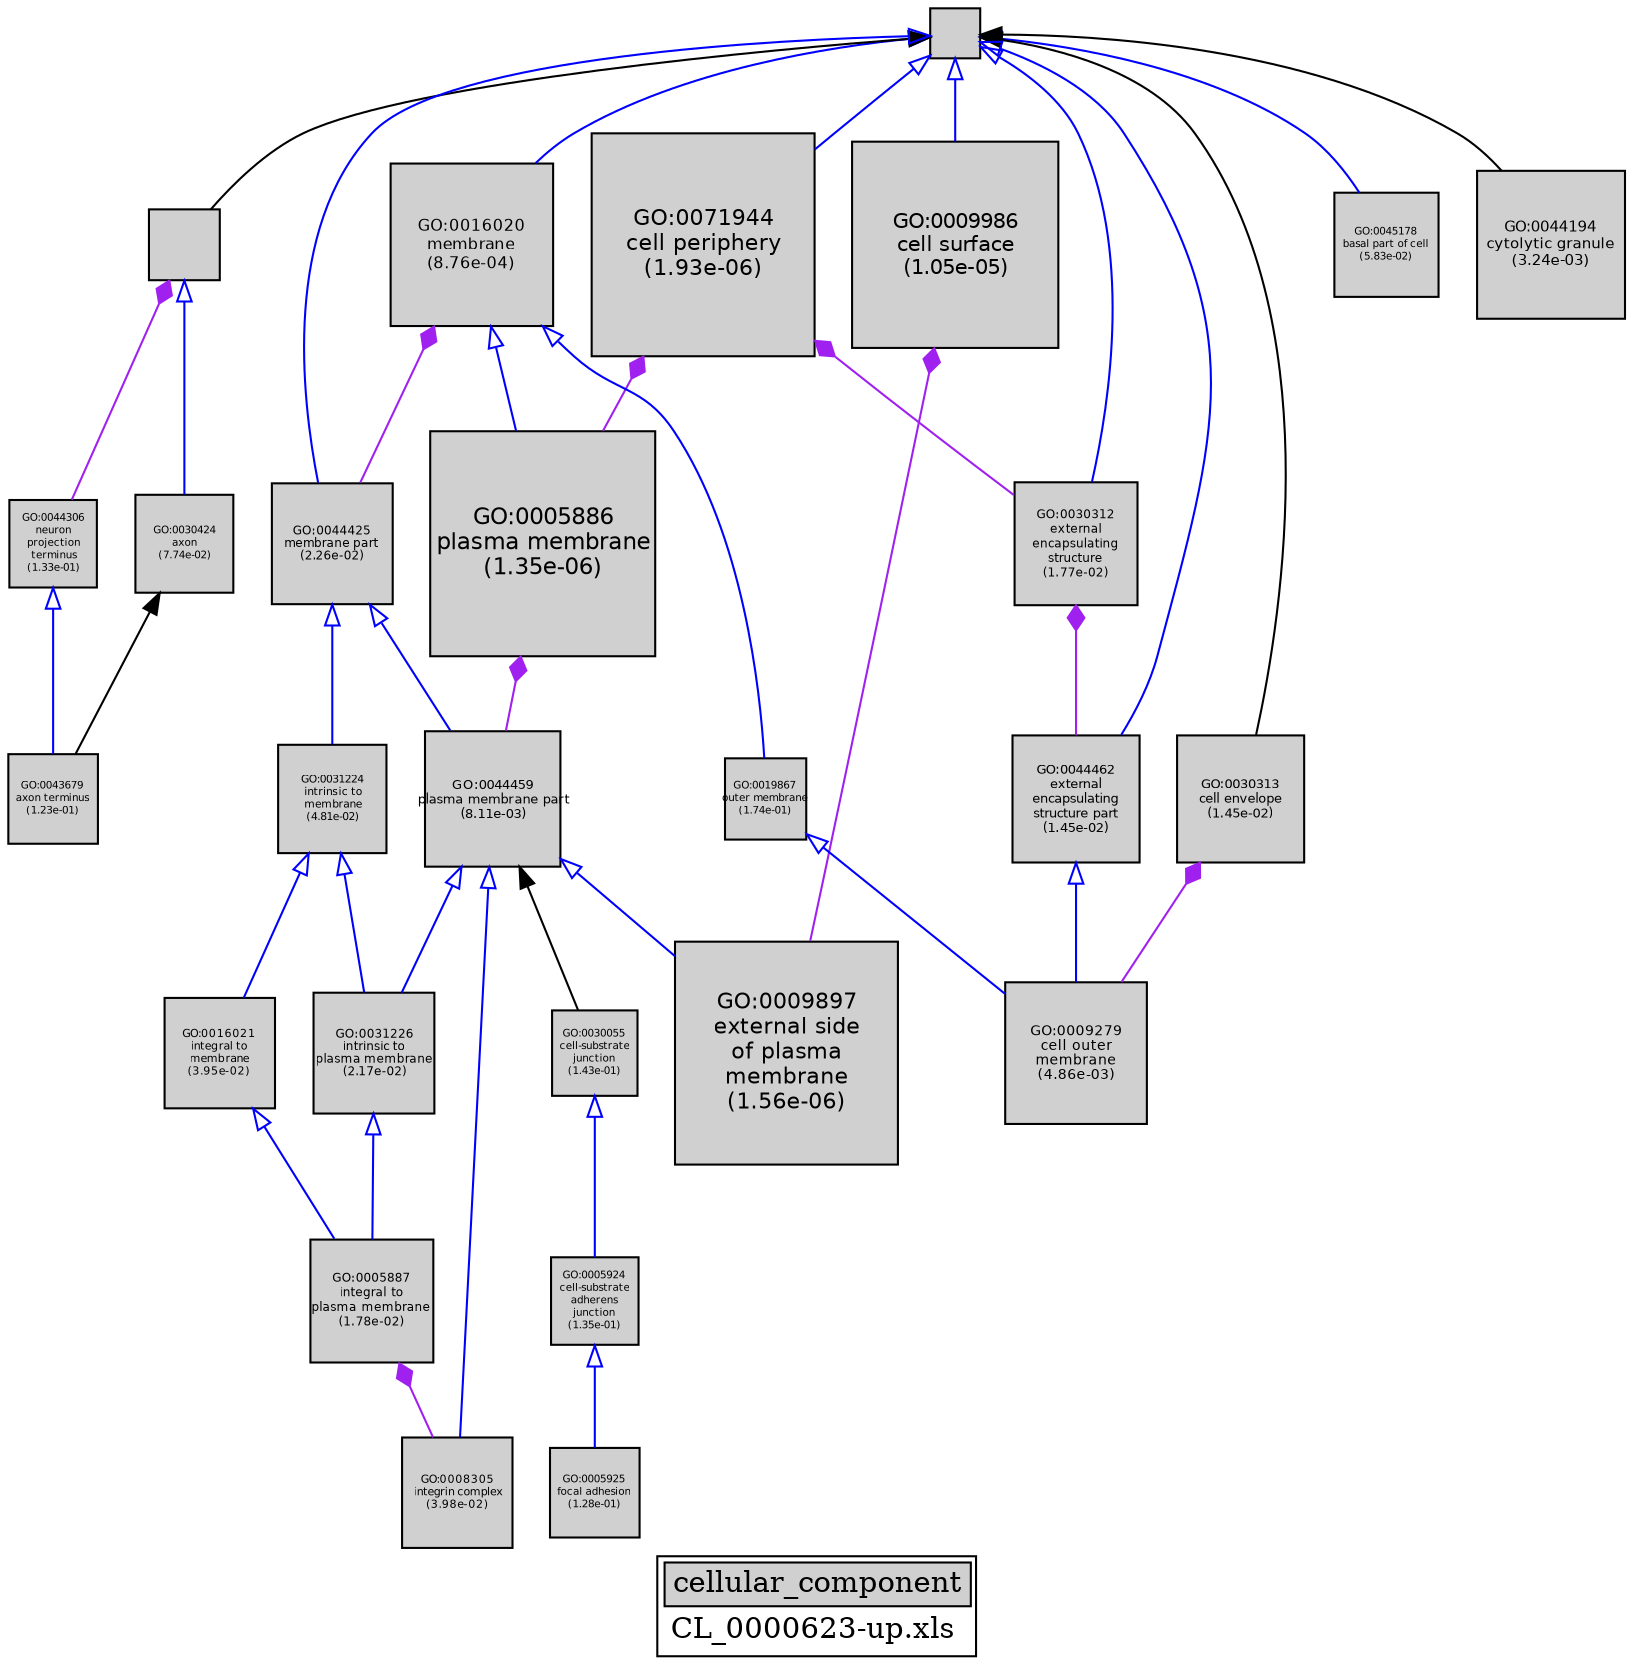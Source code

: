 digraph "cellular_component" {
graph [ bgcolor = "#FFFFFF", label = <<TABLE COLOR="black" BGCOLOR="white"><TR><TD COLSPAN="2" BGCOLOR="#D0D0D0"><FONT COLOR="black">cellular_component</FONT></TD></TR><TR><TD BORDER="0">CL_0000623-up.xls</TD></TR></TABLE>> ];
node [ fontname = "Helvetica" ];

subgraph "nodes" {

node [ style = "filled", fixedsize = "true", width = 1, shape = "box", fontsize = 9, fillcolor = "#D0D0D0", fontcolor = "black", color = "black" ];

"GO:0044306" [ URL = "#GO:0044306", label = <<TABLE BORDER="0"><TR><TD>GO:0044306<BR/>neuron<BR/>projection<BR/>terminus<BR/>(1.33e-01)</TD></TR></TABLE>>, width = 0.586364072907, shape = "box", fontsize = 5.0, height = 0.586364072907 ];
"GO:0005887" [ URL = "#GO:0005887", label = <<TABLE BORDER="0"><TR><TD>GO:0005887<BR/>integral to<BR/>plasma membrane<BR/>(1.78e-02)</TD></TR></TABLE>>, width = 0.822983417719, shape = "box", fontsize = 5.92548060758, height = 0.822983417719 ];
"GO:0031226" [ URL = "#GO:0031226", label = <<TABLE BORDER="0"><TR><TD>GO:0031226<BR/>intrinsic to<BR/>plasma membrane<BR/>(2.17e-02)</TD></TR></TABLE>>, width = 0.802839890996, shape = "box", fontsize = 5.78044721517, height = 0.802839890996 ];
"GO:0005924" [ URL = "#GO:0005924", label = <<TABLE BORDER="0"><TR><TD>GO:0005924<BR/>cell-substrate<BR/>adherens<BR/>junction<BR/>(1.35e-01)</TD></TR></TABLE>>, width = 0.584873352114, shape = "box", fontsize = 5.0, height = 0.584873352114 ];
"GO:0005925" [ URL = "#GO:0005925", label = <<TABLE BORDER="0"><TR><TD>GO:0005925<BR/>focal adhesion<BR/>(1.28e-01)</TD></TR></TABLE>>, width = 0.592474105257, shape = "box", fontsize = 5.0, height = 0.592474105257 ];
"GO:0008305" [ URL = "#GO:0008305", label = <<TABLE BORDER="0"><TR><TD>GO:0008305<BR/>integrin complex<BR/>(3.98e-02)</TD></TR></TABLE>>, width = 0.737803655396, shape = "box", fontsize = 5.31218631885, height = 0.737803655396 ];
"GO:0043679" [ URL = "#GO:0043679", label = <<TABLE BORDER="0"><TR><TD>GO:0043679<BR/>axon terminus<BR/>(1.23e-01)</TD></TR></TABLE>>, width = 0.597220413102, shape = "box", fontsize = 5.0, height = 0.597220413102 ];
"GO:0031224" [ URL = "#GO:0031224", label = <<TABLE BORDER="0"><TR><TD>GO:0031224<BR/>intrinsic to<BR/>membrane<BR/>(4.81e-02)</TD></TR></TABLE>>, width = 0.71629919902, shape = "box", fontsize = 5.15735423294, height = 0.71629919902 ];
"GO:0005886" [ URL = "#GO:0005886", label = <<TABLE BORDER="0"><TR><TD>GO:0005886<BR/>plasma membrane<BR/>(1.35e-06)</TD></TR></TABLE>>, width = 1.5, shape = "box", fontsize = 10.8, height = 1.5 ];
"GO:0071944" [ URL = "#GO:0071944", label = <<TABLE BORDER="0"><TR><TD>GO:0071944<BR/>cell periphery<BR/>(1.93e-06)</TD></TR></TABLE>>, width = 1.48006366887, shape = "box", fontsize = 10.6564584159, height = 1.48006366887 ];
"GO:0009986" [ URL = "#GO:0009986", label = <<TABLE BORDER="0"><TR><TD>GO:0009986<BR/>cell surface<BR/>(1.05e-05)</TD></TR></TABLE>>, width = 1.38186839088, shape = "box", fontsize = 9.94945241432, height = 1.38186839088 ];
"GO:0045178" [ URL = "#GO:0045178", label = <<TABLE BORDER="0"><TR><TD>GO:0045178<BR/>basal part of cell<BR/>(5.83e-02)</TD></TR></TABLE>>, width = 0.693482808684, shape = "box", fontsize = 5.0, height = 0.693482808684 ];
"GO:0019867" [ URL = "#GO:0019867", label = <<TABLE BORDER="0"><TR><TD>GO:0019867<BR/>outer membrane<BR/>(1.74e-01)</TD></TR></TABLE>>, width = 0.547977610117, shape = "box", fontsize = 5.0, height = 0.547977610117 ];
"GO:0016020" [ URL = "#GO:0016020", label = <<TABLE BORDER="0"><TR><TD>GO:0016020<BR/>membrane<BR/>(8.76e-04)</TD></TR></TABLE>>, width = 1.08484125699, shape = "box", fontsize = 7.81085705033, height = 1.08484125699 ];
"GO:0009897" [ URL = "#GO:0009897", label = <<TABLE BORDER="0"><TR><TD>GO:0009897<BR/>external side<BR/>of plasma<BR/>membrane<BR/>(1.56e-06)</TD></TR></TABLE>>, width = 1.4921713059, shape = "box", fontsize = 10.7436334025, height = 1.4921713059 ];
"GO:0016021" [ URL = "#GO:0016021", label = <<TABLE BORDER="0"><TR><TD>GO:0016021<BR/>integral to<BR/>membrane<BR/>(3.95e-02)</TD></TR></TABLE>>, width = 0.738697609016, shape = "box", fontsize = 5.31862278491, height = 0.738697609016 ];
"GO:0043005" [ URL = "#GO:0043005", label = "", width = 0.473398755019, shape = "box", height = 0.473398755019 ];
"GO:0030424" [ URL = "#GO:0030424", label = <<TABLE BORDER="0"><TR><TD>GO:0030424<BR/>axon<BR/>(7.74e-02)</TD></TR></TABLE>>, width = 0.65884098021, shape = "box", fontsize = 5.0, height = 0.65884098021 ];
"GO:0044464" [ URL = "#GO:0044464", label = "", width = 0.328282731547, shape = "box", height = 0.328282731547 ];
"GO:0044194" [ URL = "#GO:0044194", label = <<TABLE BORDER="0"><TR><TD>GO:0044194<BR/>cytolytic granule<BR/>(3.24e-03)</TD></TR></TABLE>>, width = 0.979797810735, shape = "box", fontsize = 7.0545442373, height = 0.979797810735 ];
"GO:0044459" [ URL = "#GO:0044459", label = <<TABLE BORDER="0"><TR><TD>GO:0044459<BR/>plasma membrane part<BR/>(8.11e-03)</TD></TR></TABLE>>, width = 0.898877174449, shape = "box", fontsize = 6.47191565603, height = 0.898877174449 ];
"GO:0030055" [ URL = "#GO:0030055", label = <<TABLE BORDER="0"><TR><TD>GO:0030055<BR/>cell-substrate<BR/>junction<BR/>(1.43e-01)</TD></TR></TABLE>>, width = 0.576215300959, shape = "box", fontsize = 5.0, height = 0.576215300959 ];
"GO:0030312" [ URL = "#GO:0030312", label = <<TABLE BORDER="0"><TR><TD>GO:0030312<BR/>external<BR/>encapsulating<BR/>structure<BR/>(1.77e-02)</TD></TR></TABLE>>, width = 0.823784210666, shape = "box", fontsize = 5.93124631679, height = 0.823784210666 ];
"GO:0030313" [ URL = "#GO:0030313", label = <<TABLE BORDER="0"><TR><TD>GO:0030313<BR/>cell envelope<BR/>(1.45e-02)</TD></TR></TABLE>>, width = 0.843576657214, shape = "box", fontsize = 6.07375193194, height = 0.843576657214 ];
"GO:0044462" [ URL = "#GO:0044462", label = <<TABLE BORDER="0"><TR><TD>GO:0044462<BR/>external<BR/>encapsulating<BR/>structure part<BR/>(1.45e-02)</TD></TR></TABLE>>, width = 0.843576657214, shape = "box", fontsize = 6.07375193194, height = 0.843576657214 ];
"GO:0044425" [ URL = "#GO:0044425", label = <<TABLE BORDER="0"><TR><TD>GO:0044425<BR/>membrane part<BR/>(2.26e-02)</TD></TR></TABLE>>, width = 0.798855084582, shape = "box", fontsize = 5.75175660899, height = 0.798855084582 ];
"GO:0009279" [ URL = "#GO:0009279", label = <<TABLE BORDER="0"><TR><TD>GO:0009279<BR/>cell outer<BR/>membrane<BR/>(4.86e-03)</TD></TR></TABLE>>, width = 0.944950295616, shape = "box", fontsize = 6.80364212843, height = 0.944950295616 ];
}
subgraph "edges" {


edge [ dir = "back", weight = 1 ];
subgraph "regulates" {


edge [ color = "cyan", arrowtail = "none" ];
subgraph "positive" {


edge [ color = "green", arrowtail = "vee" ];
}
subgraph "negative" {


edge [ color = "red", arrowtail = "tee" ];
}
}
subgraph "part_of" {


edge [ color = "purple", arrowtail = "diamond", weight = 2.5 ];
"GO:0005886" -> "GO:0044459";
"GO:0005887" -> "GO:0008305";
"GO:0043005" -> "GO:0044306";
"GO:0030313" -> "GO:0009279";
"GO:0016020" -> "GO:0044425";
"GO:0030312" -> "GO:0044462";
"GO:0071944" -> "GO:0030312";
"GO:0071944" -> "GO:0005886";
"GO:0009986" -> "GO:0009897";
}
subgraph "is_a" {


edge [ color = "blue", arrowtail = "empty", weight = 5.0 ];
"GO:0016020" -> "GO:0005886";
"GO:0005924" -> "GO:0005925";
"GO:0043005" -> "GO:0030424";
"GO:0016020" -> "GO:0019867";
"GO:0044464" -> "GO:0030312";
"GO:0030055" -> "GO:0005924";
"GO:0019867" -> "GO:0009279";
"GO:0031226" -> "GO:0005887";
"GO:0044425" -> "GO:0031224";
"GO:0044464" -> "GO:0071944";
"GO:0044425" -> "GO:0044459";
"GO:0044464" -> "GO:0045178";
"GO:0044464" -> "GO:0044462";
"GO:0031224" -> "GO:0031226";
"GO:0044464" -> "GO:0044425";
"GO:0044464" -> "GO:0009986";
"GO:0016021" -> "GO:0005887";
"GO:0031224" -> "GO:0016021";
"GO:0044459" -> "GO:0008305";
"GO:0044306" -> "GO:0043679";
"GO:0044459" -> "GO:0009897";
"GO:0044462" -> "GO:0009279";
"GO:0044464" -> "GO:0016020";
"GO:0044459" -> "GO:0031226";
}
"GO:0044464" -> "GO:0030313";
"GO:0030424" -> "GO:0043679";
"GO:0044464" -> "GO:0044194";
"GO:0044464" -> "GO:0043005";
"GO:0044459" -> "GO:0030055";
}
}
